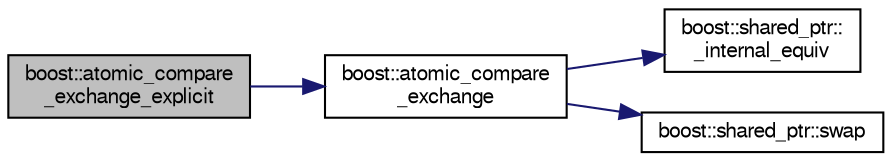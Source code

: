 digraph "boost::atomic_compare_exchange_explicit"
{
  bgcolor="transparent";
  edge [fontname="FreeSans",fontsize="10",labelfontname="FreeSans",labelfontsize="10"];
  node [fontname="FreeSans",fontsize="10",shape=record];
  rankdir="LR";
  Node1 [label="boost::atomic_compare\l_exchange_explicit",height=0.2,width=0.4,color="black", fillcolor="grey75", style="filled" fontcolor="black"];
  Node1 -> Node2 [color="midnightblue",fontsize="10",style="solid",fontname="FreeSans"];
  Node2 [label="boost::atomic_compare\l_exchange",height=0.2,width=0.4,color="black",URL="$d4/da9/namespaceboost.html#a8940021c293d75b997d0a2fd57fb97f4"];
  Node2 -> Node3 [color="midnightblue",fontsize="10",style="solid",fontname="FreeSans"];
  Node3 [label="boost::shared_ptr::\l_internal_equiv",height=0.2,width=0.4,color="black",URL="$da/d18/classboost_1_1shared__ptr.html#a1849079e5a8797032bcd9e8b460287a4"];
  Node2 -> Node4 [color="midnightblue",fontsize="10",style="solid",fontname="FreeSans"];
  Node4 [label="boost::shared_ptr::swap",height=0.2,width=0.4,color="black",URL="$da/d18/classboost_1_1shared__ptr.html#a35e547e16fa205e5d727929789fd7ac9"];
}
